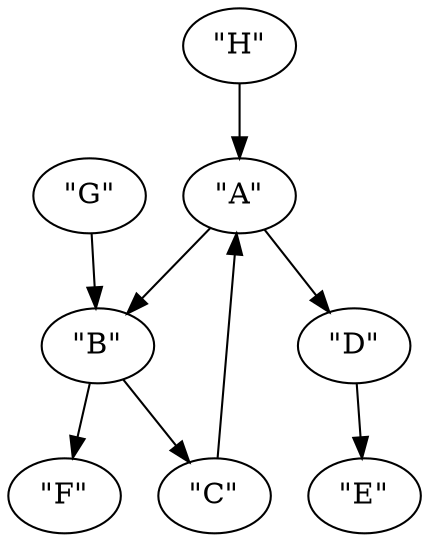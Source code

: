 digraph {
    0 [ label = "\"A\"" ]
    1 [ label = "\"B\"" ]
    2 [ label = "\"C\"" ]
    3 [ label = "\"D\"" ]
    4 [ label = "\"E\"" ]
    5 [ label = "\"F\"" ]
    6 [ label = "\"G\"" ]
    7 [ label = "\"H\"" ]
    0 -> 1 [ ]
    1 -> 2 [ ]
    1 -> 5 [ ]
    6 -> 1 [ ]
    2 -> 0 [ ]
    0 -> 3 [ ]
    3 -> 4 [ ]
    7 -> 0 [ ]
}
